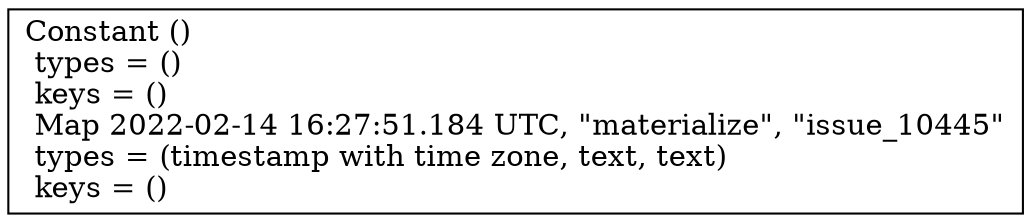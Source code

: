 digraph G {
    node0 [shape = record, label=" Constant ()\l  types = ()\l  keys = ()\l Map 2022-02-14 16:27:51.184 UTC, \"materialize\", \"issue_10445\"\l  types = (timestamp with time zone, text, text)\l  keys = ()\l"]
}
